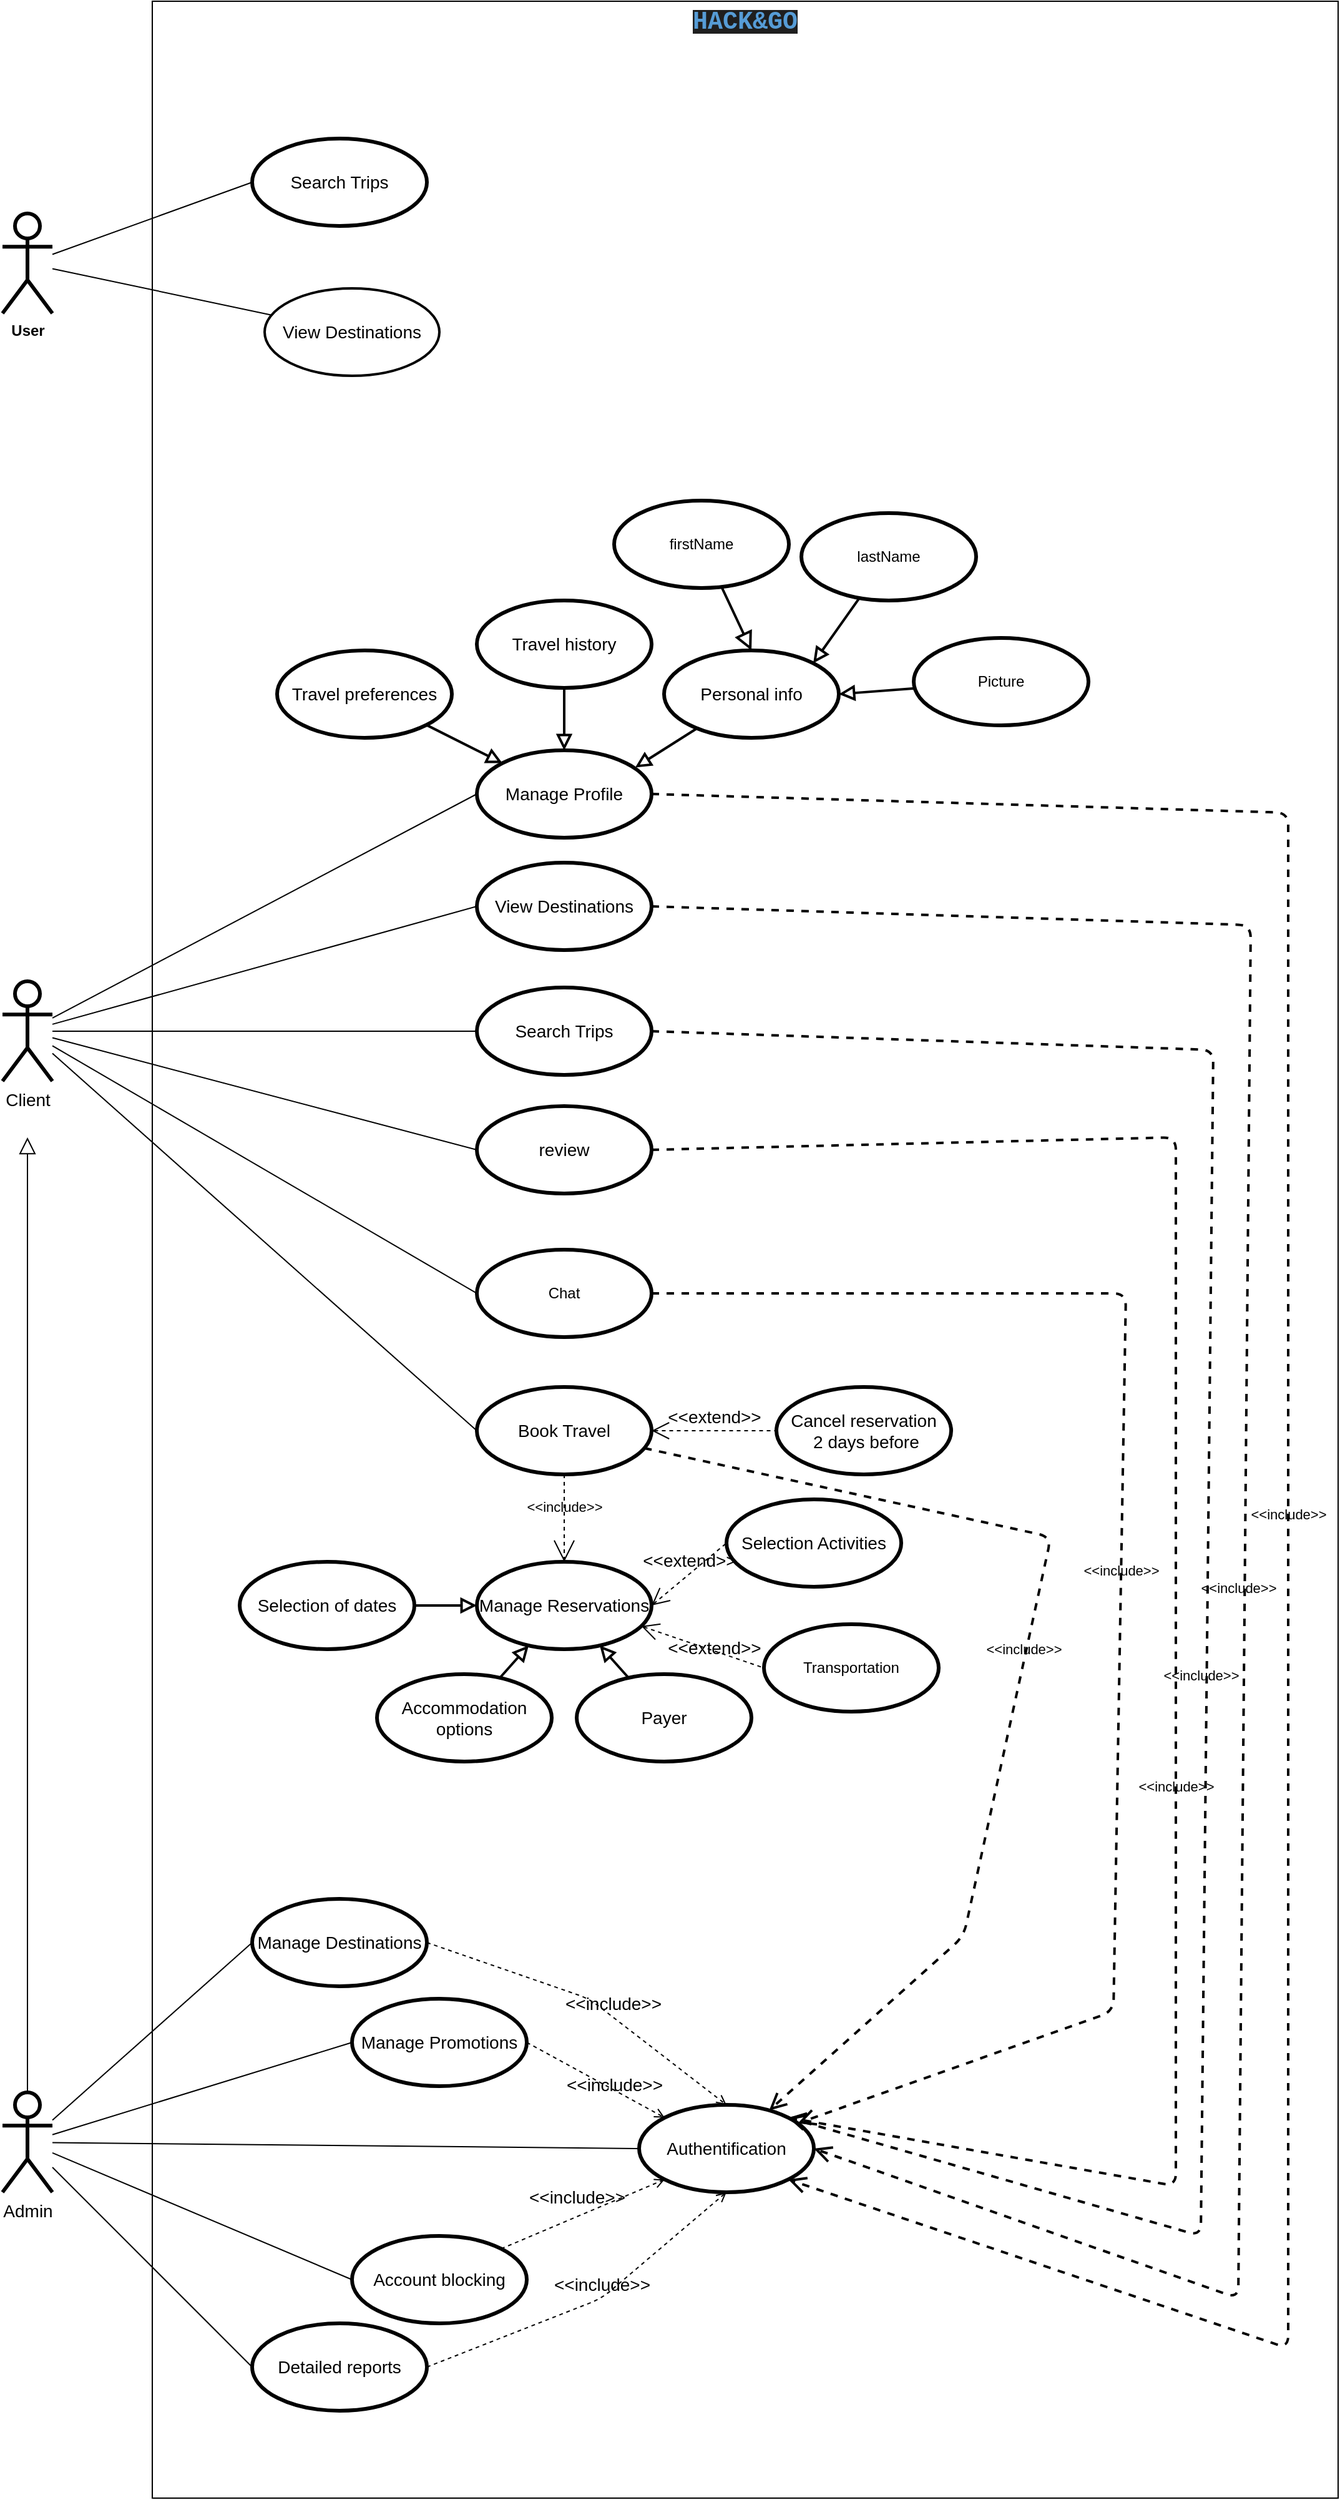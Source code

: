 <mxfile>
    <diagram id="FH2tWdwwJq1yHa_KF5Sf" name="Page-1">
        <mxGraphModel dx="2193" dy="1877" grid="1" gridSize="10" guides="1" tooltips="1" connect="1" arrows="0" fold="1" page="1" pageScale="1" pageWidth="850" pageHeight="1100" background="none" math="0" shadow="0">
            <root>
                <mxCell id="0"/>
                <mxCell id="1" parent="0"/>
                <mxCell id="2" value="&lt;div style=&quot;color: rgb(204, 204, 204); background-color: rgb(31, 31, 31); font-family: Consolas, &amp;quot;Courier New&amp;quot;, monospace; font-weight: normal; font-size: 20px; line-height: 19px;&quot;&gt;&lt;span style=&quot;color: #569cd6;font-weight: bold;&quot;&gt;HACK&amp;amp;&lt;/span&gt;&lt;span style=&quot;color: rgb(86, 156, 214); font-weight: bold;&quot;&gt;GO&lt;/span&gt;&lt;/div&gt;" style="shape=rect;html=1;verticalAlign=top;fontStyle=1;whiteSpace=wrap;align=center;" parent="1" vertex="1">
                    <mxGeometry x="400" y="320" width="950" height="2000" as="geometry"/>
                </mxCell>
                <mxCell id="12" style="edgeStyle=none;html=1;entryX=0;entryY=0.5;entryDx=0;entryDy=0;fontSize=14;endArrow=none;endFill=0;" parent="1" source="3" target="4" edge="1">
                    <mxGeometry relative="1" as="geometry"/>
                </mxCell>
                <mxCell id="13" style="edgeStyle=none;html=1;fontSize=14;endArrow=none;endFill=0;" parent="1" source="3" target="7" edge="1">
                    <mxGeometry relative="1" as="geometry"/>
                </mxCell>
                <mxCell id="3" value="&lt;b&gt;User&lt;/b&gt;" style="shape=umlActor;html=1;verticalLabelPosition=bottom;verticalAlign=top;align=center;strokeWidth=3;" parent="1" vertex="1">
                    <mxGeometry x="280" y="490" width="40" height="80" as="geometry"/>
                </mxCell>
                <mxCell id="4" value="&lt;font style=&quot;font-size: 14px;&quot;&gt;Search Trips&lt;/font&gt;" style="ellipse;whiteSpace=wrap;html=1;strokeWidth=3;" parent="1" vertex="1">
                    <mxGeometry x="480" y="430" width="140" height="70" as="geometry"/>
                </mxCell>
                <mxCell id="7" value="&lt;font style=&quot;font-size: 14px;&quot;&gt;View Destinations&lt;/font&gt;" style="ellipse;whiteSpace=wrap;html=1;strokeWidth=2;fontSize=17;" parent="1" vertex="1">
                    <mxGeometry x="490" y="550" width="140" height="70" as="geometry"/>
                </mxCell>
                <mxCell id="21" style="edgeStyle=none;html=1;entryX=0;entryY=0.5;entryDx=0;entryDy=0;fontSize=14;endArrow=none;endFill=0;" parent="1" source="11" target="15" edge="1">
                    <mxGeometry relative="1" as="geometry"/>
                </mxCell>
                <mxCell id="22" style="edgeStyle=none;html=1;entryX=0;entryY=0.5;entryDx=0;entryDy=0;fontSize=14;endArrow=none;endFill=0;" parent="1" source="11" target="16" edge="1">
                    <mxGeometry relative="1" as="geometry"/>
                </mxCell>
                <mxCell id="23" style="edgeStyle=none;html=1;entryX=0;entryY=0.5;entryDx=0;entryDy=0;fontSize=14;endArrow=none;endFill=0;" parent="1" source="11" target="20" edge="1">
                    <mxGeometry relative="1" as="geometry"/>
                </mxCell>
                <mxCell id="24" style="edgeStyle=none;html=1;entryX=0;entryY=0.5;entryDx=0;entryDy=0;fontSize=14;endArrow=none;endFill=0;" parent="1" source="11" target="18" edge="1">
                    <mxGeometry relative="1" as="geometry"/>
                </mxCell>
                <mxCell id="25" style="edgeStyle=none;html=1;entryX=0;entryY=0.5;entryDx=0;entryDy=0;fontSize=14;endArrow=none;endFill=0;" parent="1" source="11" target="19" edge="1">
                    <mxGeometry relative="1" as="geometry"/>
                </mxCell>
                <mxCell id="106" style="edgeStyle=none;html=1;endArrow=block;endFill=0;endSize=11;" parent="1" source="11" edge="1">
                    <mxGeometry relative="1" as="geometry">
                        <mxPoint x="300" y="1230.0" as="targetPoint"/>
                    </mxGeometry>
                </mxCell>
                <mxCell id="11" value="Admin" style="shape=umlActor;html=1;verticalLabelPosition=bottom;verticalAlign=top;align=center;strokeWidth=3;fontSize=14;" parent="1" vertex="1">
                    <mxGeometry x="280" y="1995" width="40" height="80" as="geometry"/>
                </mxCell>
                <mxCell id="15" value="Manage Destinations" style="ellipse;whiteSpace=wrap;html=1;strokeWidth=3;fontSize=14;" parent="1" vertex="1">
                    <mxGeometry x="480" y="1840" width="140" height="70" as="geometry"/>
                </mxCell>
                <mxCell id="16" value="Manage Promotions" style="ellipse;whiteSpace=wrap;html=1;strokeWidth=3;fontSize=14;" parent="1" vertex="1">
                    <mxGeometry x="560" y="1920" width="140" height="70" as="geometry"/>
                </mxCell>
                <mxCell id="18" value="Account blocking" style="ellipse;whiteSpace=wrap;html=1;strokeWidth=3;fontSize=14;" parent="1" vertex="1">
                    <mxGeometry x="560" y="2110" width="140" height="70" as="geometry"/>
                </mxCell>
                <mxCell id="19" value="Detailed reports" style="ellipse;whiteSpace=wrap;html=1;strokeWidth=3;fontSize=14;" parent="1" vertex="1">
                    <mxGeometry x="480" y="2180" width="140" height="70" as="geometry"/>
                </mxCell>
                <mxCell id="20" value="Authentification" style="ellipse;whiteSpace=wrap;html=1;strokeWidth=3;fontSize=14;" parent="1" vertex="1">
                    <mxGeometry x="790" y="2005" width="140" height="70" as="geometry"/>
                </mxCell>
                <mxCell id="27" value="&amp;lt;&amp;lt;include&amp;gt;&amp;gt;" style="edgeStyle=none;html=1;endArrow=open;verticalAlign=bottom;dashed=1;labelBackgroundColor=none;fontSize=14;exitX=1;exitY=0.5;exitDx=0;exitDy=0;entryX=0.5;entryY=0;entryDx=0;entryDy=0;" parent="1" source="15" target="20" edge="1">
                    <mxGeometry x="0.172" width="160" relative="1" as="geometry">
                        <mxPoint x="790" y="1890" as="sourcePoint"/>
                        <mxPoint x="950" y="1890" as="targetPoint"/>
                        <Array as="points">
                            <mxPoint x="750" y="1920"/>
                        </Array>
                        <mxPoint as="offset"/>
                    </mxGeometry>
                </mxCell>
                <mxCell id="28" value="&amp;lt;&amp;lt;include&amp;gt;&amp;gt;" style="edgeStyle=none;html=1;endArrow=open;verticalAlign=bottom;dashed=1;labelBackgroundColor=none;fontSize=14;exitX=1;exitY=0.5;exitDx=0;exitDy=0;entryX=0;entryY=0;entryDx=0;entryDy=0;" parent="1" source="16" target="20" edge="1">
                    <mxGeometry x="0.323" y="-6" width="160" relative="1" as="geometry">
                        <mxPoint x="790" y="1890" as="sourcePoint"/>
                        <mxPoint x="950" y="1890" as="targetPoint"/>
                        <mxPoint as="offset"/>
                    </mxGeometry>
                </mxCell>
                <mxCell id="29" value="&amp;lt;&amp;lt;include&amp;gt;&amp;gt;" style="edgeStyle=none;html=1;endArrow=open;verticalAlign=bottom;dashed=1;labelBackgroundColor=none;fontSize=14;exitX=1;exitY=0;exitDx=0;exitDy=0;entryX=0;entryY=1;entryDx=0;entryDy=0;" parent="1" source="18" target="20" edge="1">
                    <mxGeometry x="-0.051" y="4" width="160" relative="1" as="geometry">
                        <mxPoint x="790" y="1890" as="sourcePoint"/>
                        <mxPoint x="950" y="1890" as="targetPoint"/>
                        <mxPoint as="offset"/>
                    </mxGeometry>
                </mxCell>
                <mxCell id="31" value="&amp;lt;&amp;lt;include&amp;gt;&amp;gt;" style="edgeStyle=none;html=1;endArrow=open;verticalAlign=bottom;dashed=1;labelBackgroundColor=none;fontSize=14;exitX=1;exitY=0.5;exitDx=0;exitDy=0;entryX=0.5;entryY=1;entryDx=0;entryDy=0;" parent="1" source="19" target="20" edge="1">
                    <mxGeometry x="0.068" width="160" relative="1" as="geometry">
                        <mxPoint x="790" y="1890" as="sourcePoint"/>
                        <mxPoint x="950" y="1890" as="targetPoint"/>
                        <Array as="points">
                            <mxPoint x="760" y="2160"/>
                        </Array>
                        <mxPoint as="offset"/>
                    </mxGeometry>
                </mxCell>
                <mxCell id="40" style="edgeStyle=none;html=1;entryX=0;entryY=0.5;entryDx=0;entryDy=0;fontSize=14;endArrow=none;endFill=0;endSize=15;" parent="1" source="34" target="35" edge="1">
                    <mxGeometry relative="1" as="geometry"/>
                </mxCell>
                <mxCell id="44" style="edgeStyle=none;html=1;entryX=0;entryY=0.5;entryDx=0;entryDy=0;fontSize=14;endArrow=none;endFill=0;endSize=15;" parent="1" source="34" target="41" edge="1">
                    <mxGeometry relative="1" as="geometry"/>
                </mxCell>
                <mxCell id="45" style="edgeStyle=none;html=1;entryX=0;entryY=0.5;entryDx=0;entryDy=0;fontSize=14;endArrow=none;endFill=0;endSize=15;" parent="1" source="34" target="42" edge="1">
                    <mxGeometry relative="1" as="geometry"/>
                </mxCell>
                <mxCell id="57" style="edgeStyle=none;html=1;entryX=0;entryY=0.5;entryDx=0;entryDy=0;fontSize=14;endSize=15;endArrow=none;endFill=0;" parent="1" source="34" target="56" edge="1">
                    <mxGeometry relative="1" as="geometry"/>
                </mxCell>
                <mxCell id="61" style="edgeStyle=none;html=1;entryX=0;entryY=0.5;entryDx=0;entryDy=0;fontSize=14;endArrow=none;endFill=0;endSize=15;" parent="1" source="34" target="60" edge="1">
                    <mxGeometry relative="1" as="geometry"/>
                </mxCell>
                <mxCell id="105" style="edgeStyle=none;html=1;entryX=0;entryY=0.5;entryDx=0;entryDy=0;endArrow=none;endFill=0;" parent="1" source="34" target="104" edge="1">
                    <mxGeometry relative="1" as="geometry"/>
                </mxCell>
                <mxCell id="34" value="Client" style="shape=umlActor;html=1;verticalLabelPosition=bottom;verticalAlign=top;align=center;strokeWidth=3;fontSize=14;" parent="1" vertex="1">
                    <mxGeometry x="280" y="1105" width="40" height="80" as="geometry"/>
                </mxCell>
                <mxCell id="35" value="Manage Profile" style="ellipse;whiteSpace=wrap;html=1;strokeWidth=3;fontSize=14;" parent="1" vertex="1">
                    <mxGeometry x="660" y="920" width="140" height="70" as="geometry"/>
                </mxCell>
                <mxCell id="118" style="edgeStyle=none;html=1;strokeWidth=2;endArrow=block;endFill=0;endSize=8;" parent="1" source="36" target="35" edge="1">
                    <mxGeometry relative="1" as="geometry"/>
                </mxCell>
                <mxCell id="36" value="Travel history" style="ellipse;whiteSpace=wrap;html=1;strokeWidth=3;fontSize=14;" parent="1" vertex="1">
                    <mxGeometry x="660" y="800" width="140" height="70" as="geometry"/>
                </mxCell>
                <mxCell id="120" style="edgeStyle=none;html=1;strokeWidth=2;endArrow=block;endFill=0;endSize=8;" parent="1" source="37" target="35" edge="1">
                    <mxGeometry relative="1" as="geometry"/>
                </mxCell>
                <mxCell id="37" value="Travel preferences" style="ellipse;whiteSpace=wrap;html=1;strokeWidth=3;fontSize=14;" parent="1" vertex="1">
                    <mxGeometry x="500" y="840" width="140" height="70" as="geometry"/>
                </mxCell>
                <mxCell id="119" style="edgeStyle=none;html=1;entryX=0.906;entryY=0.197;entryDx=0;entryDy=0;entryPerimeter=0;strokeWidth=2;endArrow=block;endFill=0;endSize=8;" parent="1" source="38" target="35" edge="1">
                    <mxGeometry relative="1" as="geometry"/>
                </mxCell>
                <mxCell id="38" value="Personal info" style="ellipse;whiteSpace=wrap;html=1;strokeWidth=3;fontSize=14;" parent="1" vertex="1">
                    <mxGeometry x="810" y="840" width="140" height="70" as="geometry"/>
                </mxCell>
                <mxCell id="41" value="Book Travel" style="ellipse;whiteSpace=wrap;html=1;strokeWidth=3;fontSize=14;" parent="1" vertex="1">
                    <mxGeometry x="660" y="1430" width="140" height="70" as="geometry"/>
                </mxCell>
                <mxCell id="42" value="View Destinations" style="ellipse;whiteSpace=wrap;html=1;strokeWidth=3;fontSize=14;" parent="1" vertex="1">
                    <mxGeometry x="660" y="1010" width="140" height="70" as="geometry"/>
                </mxCell>
                <mxCell id="43" value="Manage Reservations" style="ellipse;whiteSpace=wrap;html=1;strokeWidth=3;fontSize=14;" parent="1" vertex="1">
                    <mxGeometry x="660" y="1570" width="140" height="70" as="geometry"/>
                </mxCell>
                <mxCell id="47" value="Cancel reservation&lt;br&gt;&amp;nbsp;2 days before" style="ellipse;whiteSpace=wrap;html=1;strokeWidth=3;fontSize=14;" parent="1" vertex="1">
                    <mxGeometry x="900" y="1430" width="140" height="70" as="geometry"/>
                </mxCell>
                <mxCell id="115" style="edgeStyle=none;html=1;entryX=0;entryY=0.5;entryDx=0;entryDy=0;strokeWidth=2;endArrow=block;endFill=0;endSize=8;" parent="1" source="48" target="43" edge="1">
                    <mxGeometry relative="1" as="geometry"/>
                </mxCell>
                <mxCell id="48" value="&lt;font style=&quot;font-size: 14px;&quot;&gt;Selection of dates&lt;/font&gt;" style="ellipse;whiteSpace=wrap;html=1;strokeWidth=3;" parent="1" vertex="1">
                    <mxGeometry x="470" y="1570" width="140" height="70" as="geometry"/>
                </mxCell>
                <mxCell id="116" style="edgeStyle=none;html=1;strokeWidth=2;endArrow=block;endFill=0;endSize=8;" parent="1" source="49" target="43" edge="1">
                    <mxGeometry relative="1" as="geometry"/>
                </mxCell>
                <mxCell id="49" value="&lt;font style=&quot;font-size: 14px;&quot;&gt;Accommodation options&lt;/font&gt;" style="ellipse;whiteSpace=wrap;html=1;strokeWidth=3;" parent="1" vertex="1">
                    <mxGeometry x="580" y="1660" width="140" height="70" as="geometry"/>
                </mxCell>
                <mxCell id="50" value="&lt;font style=&quot;font-size: 14px;&quot;&gt;Selection Activities&lt;/font&gt;" style="ellipse;whiteSpace=wrap;html=1;strokeWidth=3;" parent="1" vertex="1">
                    <mxGeometry x="860" y="1520" width="140" height="70" as="geometry"/>
                </mxCell>
                <mxCell id="54" value="&amp;lt;&amp;lt;include&amp;gt;&amp;gt;" style="edgeStyle=none;html=1;endArrow=open;verticalAlign=bottom;dashed=1;labelBackgroundColor=none;endSize=15;entryX=0.5;entryY=0;entryDx=0;entryDy=0;exitX=0.5;exitY=1;exitDx=0;exitDy=0;" parent="1" source="41" target="43" edge="1">
                    <mxGeometry width="160" relative="1" as="geometry">
                        <mxPoint x="830" y="1360" as="sourcePoint"/>
                        <mxPoint x="990" y="1360" as="targetPoint"/>
                    </mxGeometry>
                </mxCell>
                <mxCell id="55" value="&amp;lt;&amp;lt;extend&amp;gt;&amp;gt;" style="edgeStyle=none;html=1;startArrow=open;endArrow=none;startSize=12;verticalAlign=bottom;dashed=1;labelBackgroundColor=none;fontSize=14;entryX=0;entryY=0.5;entryDx=0;entryDy=0;exitX=1;exitY=0.5;exitDx=0;exitDy=0;" parent="1" source="41" target="47" edge="1">
                    <mxGeometry width="160" relative="1" as="geometry">
                        <mxPoint x="750" y="1410" as="sourcePoint"/>
                        <mxPoint x="910" y="1410" as="targetPoint"/>
                    </mxGeometry>
                </mxCell>
                <mxCell id="56" value="&lt;font style=&quot;font-size: 14px;&quot;&gt;Search Trips&lt;/font&gt;" style="ellipse;whiteSpace=wrap;html=1;strokeWidth=3;" parent="1" vertex="1">
                    <mxGeometry x="660" y="1110" width="140" height="70" as="geometry"/>
                </mxCell>
                <mxCell id="117" style="edgeStyle=none;html=1;strokeWidth=2;endArrow=block;endFill=0;endSize=8;" parent="1" source="58" target="43" edge="1">
                    <mxGeometry relative="1" as="geometry"/>
                </mxCell>
                <mxCell id="58" value="Payer" style="ellipse;whiteSpace=wrap;html=1;strokeWidth=3;fontSize=14;" parent="1" vertex="1">
                    <mxGeometry x="740" y="1660" width="140" height="70" as="geometry"/>
                </mxCell>
                <mxCell id="60" value="review" style="ellipse;whiteSpace=wrap;html=1;strokeWidth=3;fontSize=14;" parent="1" vertex="1">
                    <mxGeometry x="660" y="1205" width="140" height="70" as="geometry"/>
                </mxCell>
                <mxCell id="100" value="&amp;lt;&amp;lt;extend&amp;gt;&amp;gt;" style="edgeStyle=none;html=1;startArrow=open;endArrow=none;startSize=12;verticalAlign=bottom;dashed=1;labelBackgroundColor=none;fontSize=14;entryX=0;entryY=0.5;entryDx=0;entryDy=0;exitX=1;exitY=0.5;exitDx=0;exitDy=0;" parent="1" source="43" target="50" edge="1">
                    <mxGeometry width="160" relative="1" as="geometry">
                        <mxPoint x="810" y="1475" as="sourcePoint"/>
                        <mxPoint x="910" y="1475" as="targetPoint"/>
                    </mxGeometry>
                </mxCell>
                <mxCell id="104" value="Chat" style="ellipse;whiteSpace=wrap;html=1;strokeWidth=3;" parent="1" vertex="1">
                    <mxGeometry x="660" y="1320" width="140" height="70" as="geometry"/>
                </mxCell>
                <mxCell id="121" style="edgeStyle=none;html=1;entryX=1;entryY=0;entryDx=0;entryDy=0;strokeWidth=2;endArrow=block;endFill=0;endSize=8;" parent="1" source="109" target="38" edge="1">
                    <mxGeometry relative="1" as="geometry"/>
                </mxCell>
                <mxCell id="109" value="&lt;span style=&quot;text-align: left;&quot;&gt;lastName&lt;/span&gt;" style="ellipse;whiteSpace=wrap;html=1;strokeWidth=3;" parent="1" vertex="1">
                    <mxGeometry x="920" y="730" width="140" height="70" as="geometry"/>
                </mxCell>
                <mxCell id="122" style="edgeStyle=none;html=1;entryX=1;entryY=0.5;entryDx=0;entryDy=0;strokeWidth=2;endArrow=block;endFill=0;endSize=8;" parent="1" source="110" target="38" edge="1">
                    <mxGeometry relative="1" as="geometry"/>
                </mxCell>
                <mxCell id="110" value="&lt;span style=&quot;text-align: left;&quot;&gt;Picture&lt;/span&gt;" style="ellipse;whiteSpace=wrap;html=1;strokeWidth=3;" parent="1" vertex="1">
                    <mxGeometry x="1010" y="830" width="140" height="70" as="geometry"/>
                </mxCell>
                <mxCell id="113" value="Transportation" style="ellipse;whiteSpace=wrap;html=1;strokeWidth=3;" parent="1" vertex="1">
                    <mxGeometry x="890" y="1620" width="140" height="70" as="geometry"/>
                </mxCell>
                <mxCell id="114" value="&amp;lt;&amp;lt;extend&amp;gt;&amp;gt;" style="edgeStyle=none;html=1;startArrow=open;endArrow=none;startSize=12;verticalAlign=bottom;dashed=1;labelBackgroundColor=none;fontSize=14;entryX=0;entryY=0.5;entryDx=0;entryDy=0;exitX=0.941;exitY=0.736;exitDx=0;exitDy=0;exitPerimeter=0;" parent="1" source="43" target="113" edge="1">
                    <mxGeometry x="0.239" y="-8" width="160" relative="1" as="geometry">
                        <mxPoint x="810" y="1615" as="sourcePoint"/>
                        <mxPoint x="870" y="1565" as="targetPoint"/>
                        <mxPoint as="offset"/>
                    </mxGeometry>
                </mxCell>
                <mxCell id="125" style="edgeStyle=none;html=1;entryX=0.5;entryY=0;entryDx=0;entryDy=0;endArrow=block;endFill=0;endSize=10;strokeWidth=2;" parent="1" source="124" target="38" edge="1">
                    <mxGeometry relative="1" as="geometry"/>
                </mxCell>
                <mxCell id="124" value="&lt;span style=&quot;text-align: left;&quot;&gt;firstName&lt;/span&gt;" style="ellipse;whiteSpace=wrap;html=1;strokeWidth=3;" parent="1" vertex="1">
                    <mxGeometry x="770" y="720" width="140" height="70" as="geometry"/>
                </mxCell>
                <mxCell id="126" value="&amp;lt;&amp;lt;include&amp;gt;&amp;gt;" style="edgeStyle=none;html=1;endArrow=open;verticalAlign=bottom;dashed=1;labelBackgroundColor=none;strokeWidth=2;endSize=10;exitX=1;exitY=0.5;exitDx=0;exitDy=0;entryX=1;entryY=0.5;entryDx=0;entryDy=0;" parent="1" source="42" target="20" edge="1">
                    <mxGeometry x="0.051" y="-5" width="160" relative="1" as="geometry">
                        <mxPoint x="880" y="1250" as="sourcePoint"/>
                        <mxPoint x="1040" y="1250" as="targetPoint"/>
                        <Array as="points">
                            <mxPoint x="1280" y="1060"/>
                            <mxPoint x="1270" y="2160"/>
                        </Array>
                        <mxPoint as="offset"/>
                    </mxGeometry>
                </mxCell>
                <mxCell id="127" value="&amp;lt;&amp;lt;include&amp;gt;&amp;gt;" style="edgeStyle=none;html=1;endArrow=open;verticalAlign=bottom;dashed=1;labelBackgroundColor=none;strokeWidth=2;endSize=10;elbow=vertical;exitX=1;exitY=0.5;exitDx=0;exitDy=0;entryX=1;entryY=1;entryDx=0;entryDy=0;" parent="1" source="35" target="20" edge="1">
                    <mxGeometry width="160" relative="1" as="geometry">
                        <mxPoint x="820" y="1590" as="sourcePoint"/>
                        <mxPoint x="980" y="1590" as="targetPoint"/>
                        <Array as="points">
                            <mxPoint x="1310" y="970"/>
                            <mxPoint x="1310" y="2200"/>
                        </Array>
                    </mxGeometry>
                </mxCell>
                <mxCell id="128" value="&amp;lt;&amp;lt;include&amp;gt;&amp;gt;" style="edgeStyle=none;html=1;endArrow=open;verticalAlign=bottom;dashed=1;labelBackgroundColor=none;strokeWidth=2;endSize=10;elbow=vertical;exitX=1;exitY=0.5;exitDx=0;exitDy=0;entryX=1;entryY=0;entryDx=0;entryDy=0;" parent="1" source="56" target="20" edge="1">
                    <mxGeometry x="0.101" y="-5" width="160" relative="1" as="geometry">
                        <mxPoint x="850" y="1550" as="sourcePoint"/>
                        <mxPoint x="1010" y="1550" as="targetPoint"/>
                        <Array as="points">
                            <mxPoint x="1250" y="1160"/>
                            <mxPoint x="1240" y="2110"/>
                        </Array>
                        <mxPoint as="offset"/>
                    </mxGeometry>
                </mxCell>
                <mxCell id="129" value="&amp;lt;&amp;lt;include&amp;gt;&amp;gt;" style="edgeStyle=none;html=1;endArrow=open;verticalAlign=bottom;dashed=1;labelBackgroundColor=none;strokeWidth=2;endSize=10;elbow=vertical;exitX=1;exitY=0.5;exitDx=0;exitDy=0;entryX=1;entryY=0;entryDx=0;entryDy=0;" parent="1" source="60" target="20" edge="1">
                    <mxGeometry x="0.206" width="160" relative="1" as="geometry">
                        <mxPoint x="850" y="1550" as="sourcePoint"/>
                        <mxPoint x="1010" y="1550" as="targetPoint"/>
                        <Array as="points">
                            <mxPoint x="1220" y="1230"/>
                            <mxPoint x="1220" y="2070"/>
                        </Array>
                        <mxPoint y="-1" as="offset"/>
                    </mxGeometry>
                </mxCell>
                <mxCell id="130" value="&amp;lt;&amp;lt;include&amp;gt;&amp;gt;" style="edgeStyle=none;html=1;endArrow=open;verticalAlign=bottom;dashed=1;labelBackgroundColor=none;strokeWidth=2;endSize=10;elbow=vertical;exitX=1;exitY=0.5;exitDx=0;exitDy=0;" parent="1" source="104" target="20" edge="1">
                    <mxGeometry width="160" relative="1" as="geometry">
                        <mxPoint x="850" y="1550" as="sourcePoint"/>
                        <mxPoint x="1010" y="1550" as="targetPoint"/>
                        <Array as="points">
                            <mxPoint x="1180" y="1355"/>
                            <mxPoint x="1170" y="1930"/>
                        </Array>
                    </mxGeometry>
                </mxCell>
                <mxCell id="131" value="&amp;lt;&amp;lt;include&amp;gt;&amp;gt;" style="edgeStyle=none;html=1;endArrow=open;verticalAlign=bottom;dashed=1;labelBackgroundColor=none;strokeWidth=2;endSize=10;elbow=vertical;" parent="1" source="41" target="20" edge="1">
                    <mxGeometry width="160" relative="1" as="geometry">
                        <mxPoint x="850" y="1550" as="sourcePoint"/>
                        <mxPoint x="1010" y="1550" as="targetPoint"/>
                        <Array as="points">
                            <mxPoint x="1120" y="1550"/>
                            <mxPoint x="1050" y="1870"/>
                        </Array>
                    </mxGeometry>
                </mxCell>
            </root>
        </mxGraphModel>
    </diagram>
</mxfile>
